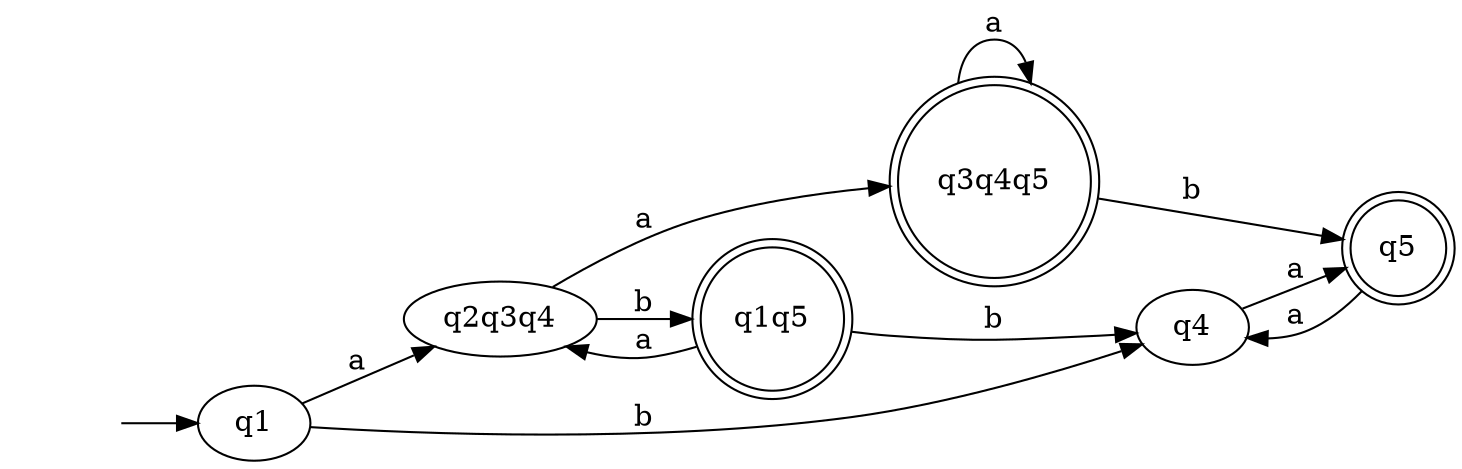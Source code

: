 digraph id
{
	rankdir =  LR; node_start [label = "", shape = none]; 
	node_start ->  q1; 
	q1q5 [label =q1q5, shape = doublecircle]; 
	q3q4q5 [label =q3q4q5, shape = doublecircle]; 
	q5 [label =q5, shape = doublecircle]; 
	q1 -> q2q3q4 ["label"="a"]; 
	q1 -> q4 ["label"="b"]; 
	q1q5 -> q2q3q4 ["label"="a"]; 
	q1q5 -> q4 ["label"="b"]; 
	q2q3q4 -> q3q4q5 ["label"="a"]; 
	q2q3q4 -> q1q5 ["label"="b"]; 
	q3q4q5 -> q3q4q5 ["label"="a"]; 
	q3q4q5 -> q5 ["label"="b"]; 
	q4 -> q5 ["label"="a"]; 
	q5 -> q4 ["label"="a"]; 
}